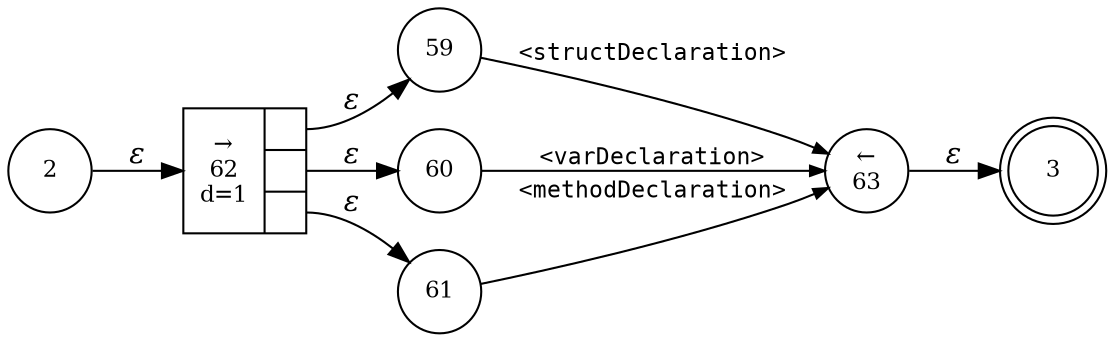 digraph ATN {
rankdir=LR;
s3[fontsize=11, label="3", shape=doublecircle, fixedsize=true, width=.6];
s2[fontsize=11,label="2", shape=circle, fixedsize=true, width=.55, peripheries=1];
s59[fontsize=11,label="59", shape=circle, fixedsize=true, width=.55, peripheries=1];
s60[fontsize=11,label="60", shape=circle, fixedsize=true, width=.55, peripheries=1];
s61[fontsize=11,label="61", shape=circle, fixedsize=true, width=.55, peripheries=1];
s62[fontsize=11,label="{&rarr;\n62\nd=1|{<p0>|<p1>|<p2>}}", shape=record, fixedsize=false, peripheries=1];
s63[fontsize=11,label="&larr;\n63", shape=circle, fixedsize=true, width=.55, peripheries=1];
s2 -> s62 [fontname="Times-Italic", label="&epsilon;"];
s62:p0 -> s59 [fontname="Times-Italic", label="&epsilon;"];
s62:p1 -> s60 [fontname="Times-Italic", label="&epsilon;"];
s62:p2 -> s61 [fontname="Times-Italic", label="&epsilon;"];
s59 -> s63 [fontsize=11, fontname="Courier", arrowsize=.7, label = "<structDeclaration>", arrowhead = normal];
s60 -> s63 [fontsize=11, fontname="Courier", arrowsize=.7, label = "<varDeclaration>", arrowhead = normal];
s61 -> s63 [fontsize=11, fontname="Courier", arrowsize=.7, label = "<methodDeclaration>", arrowhead = normal];
s63 -> s3 [fontname="Times-Italic", label="&epsilon;"];
}